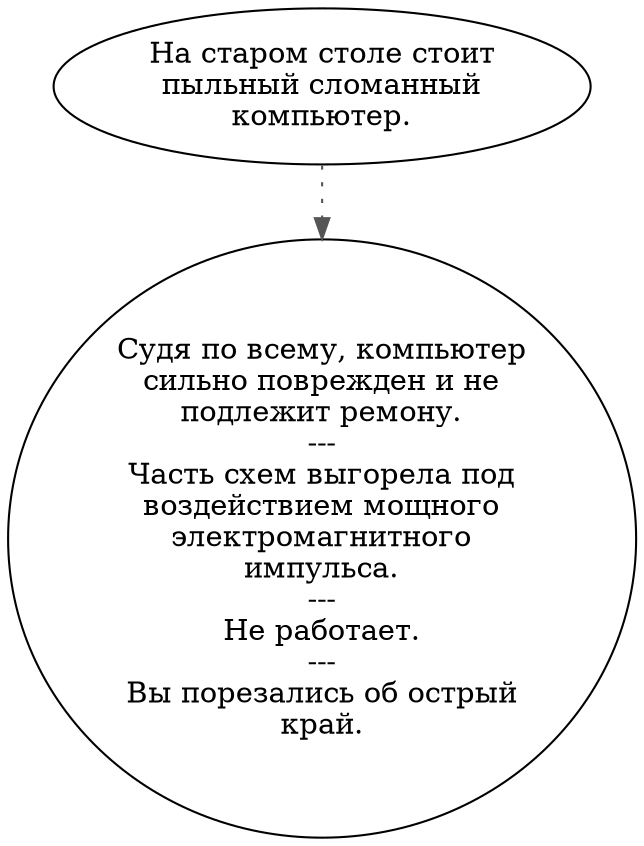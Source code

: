 digraph computer {
  "start" [style=filled       fillcolor="#FFFFFF"       color="#000000"]
  "start" -> "computer00" [style=dotted color="#555555"]
  "start" [label="На старом столе стоит\nпыльный сломанный\nкомпьютер."]
  "computer00" [style=filled       fillcolor="#FFFFFF"       color="#000000"]
  "computer00" [label="Судя по всему, компьютер\nсильно поврежден и не\nподлежит ремону.\n---\nЧасть схем выгорела под\nвоздействием мощного\nэлектромагнитного\nимпульса.\n---\nНе работает.\n---\nВы порезались об острый\nкрай."]
}